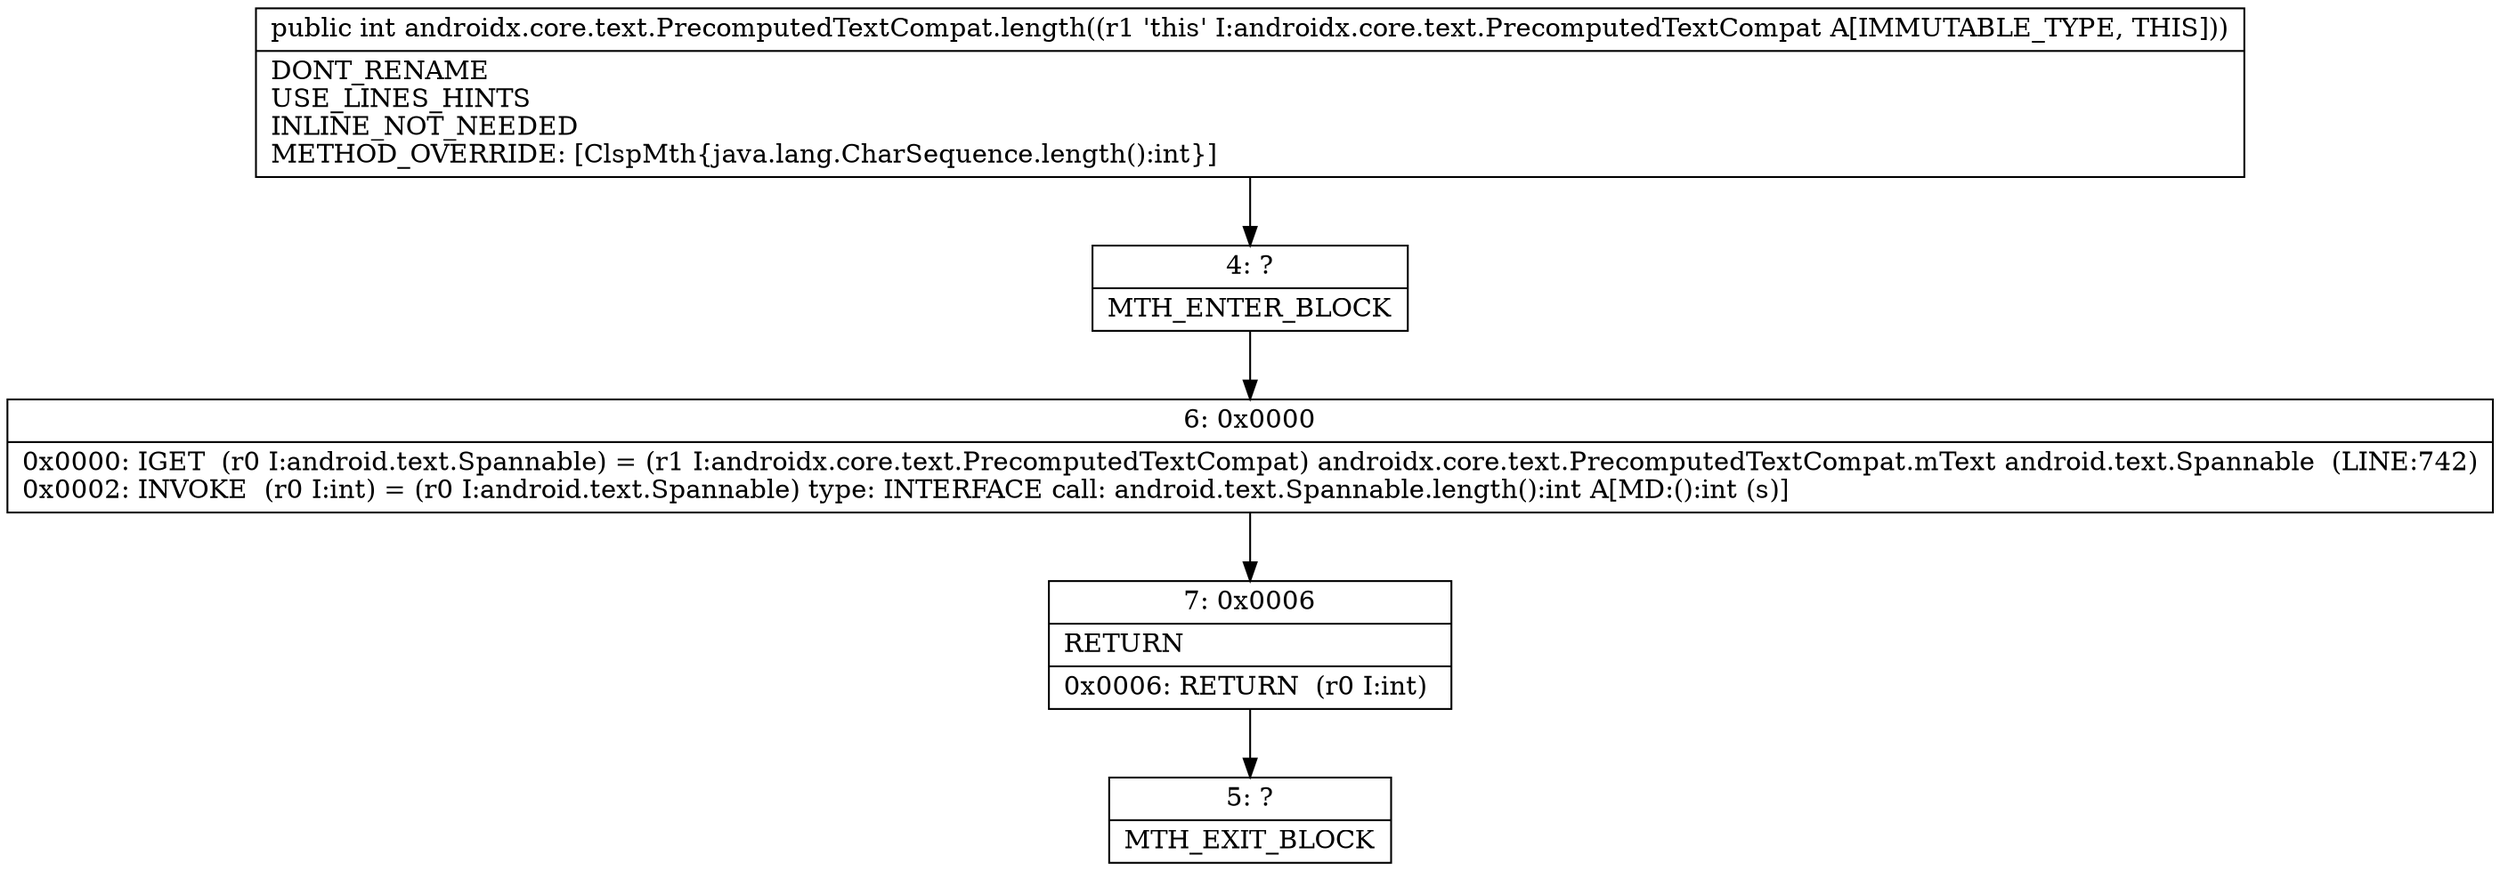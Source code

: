digraph "CFG forandroidx.core.text.PrecomputedTextCompat.length()I" {
Node_4 [shape=record,label="{4\:\ ?|MTH_ENTER_BLOCK\l}"];
Node_6 [shape=record,label="{6\:\ 0x0000|0x0000: IGET  (r0 I:android.text.Spannable) = (r1 I:androidx.core.text.PrecomputedTextCompat) androidx.core.text.PrecomputedTextCompat.mText android.text.Spannable  (LINE:742)\l0x0002: INVOKE  (r0 I:int) = (r0 I:android.text.Spannable) type: INTERFACE call: android.text.Spannable.length():int A[MD:():int (s)]\l}"];
Node_7 [shape=record,label="{7\:\ 0x0006|RETURN\l|0x0006: RETURN  (r0 I:int) \l}"];
Node_5 [shape=record,label="{5\:\ ?|MTH_EXIT_BLOCK\l}"];
MethodNode[shape=record,label="{public int androidx.core.text.PrecomputedTextCompat.length((r1 'this' I:androidx.core.text.PrecomputedTextCompat A[IMMUTABLE_TYPE, THIS]))  | DONT_RENAME\lUSE_LINES_HINTS\lINLINE_NOT_NEEDED\lMETHOD_OVERRIDE: [ClspMth\{java.lang.CharSequence.length():int\}]\l}"];
MethodNode -> Node_4;Node_4 -> Node_6;
Node_6 -> Node_7;
Node_7 -> Node_5;
}

